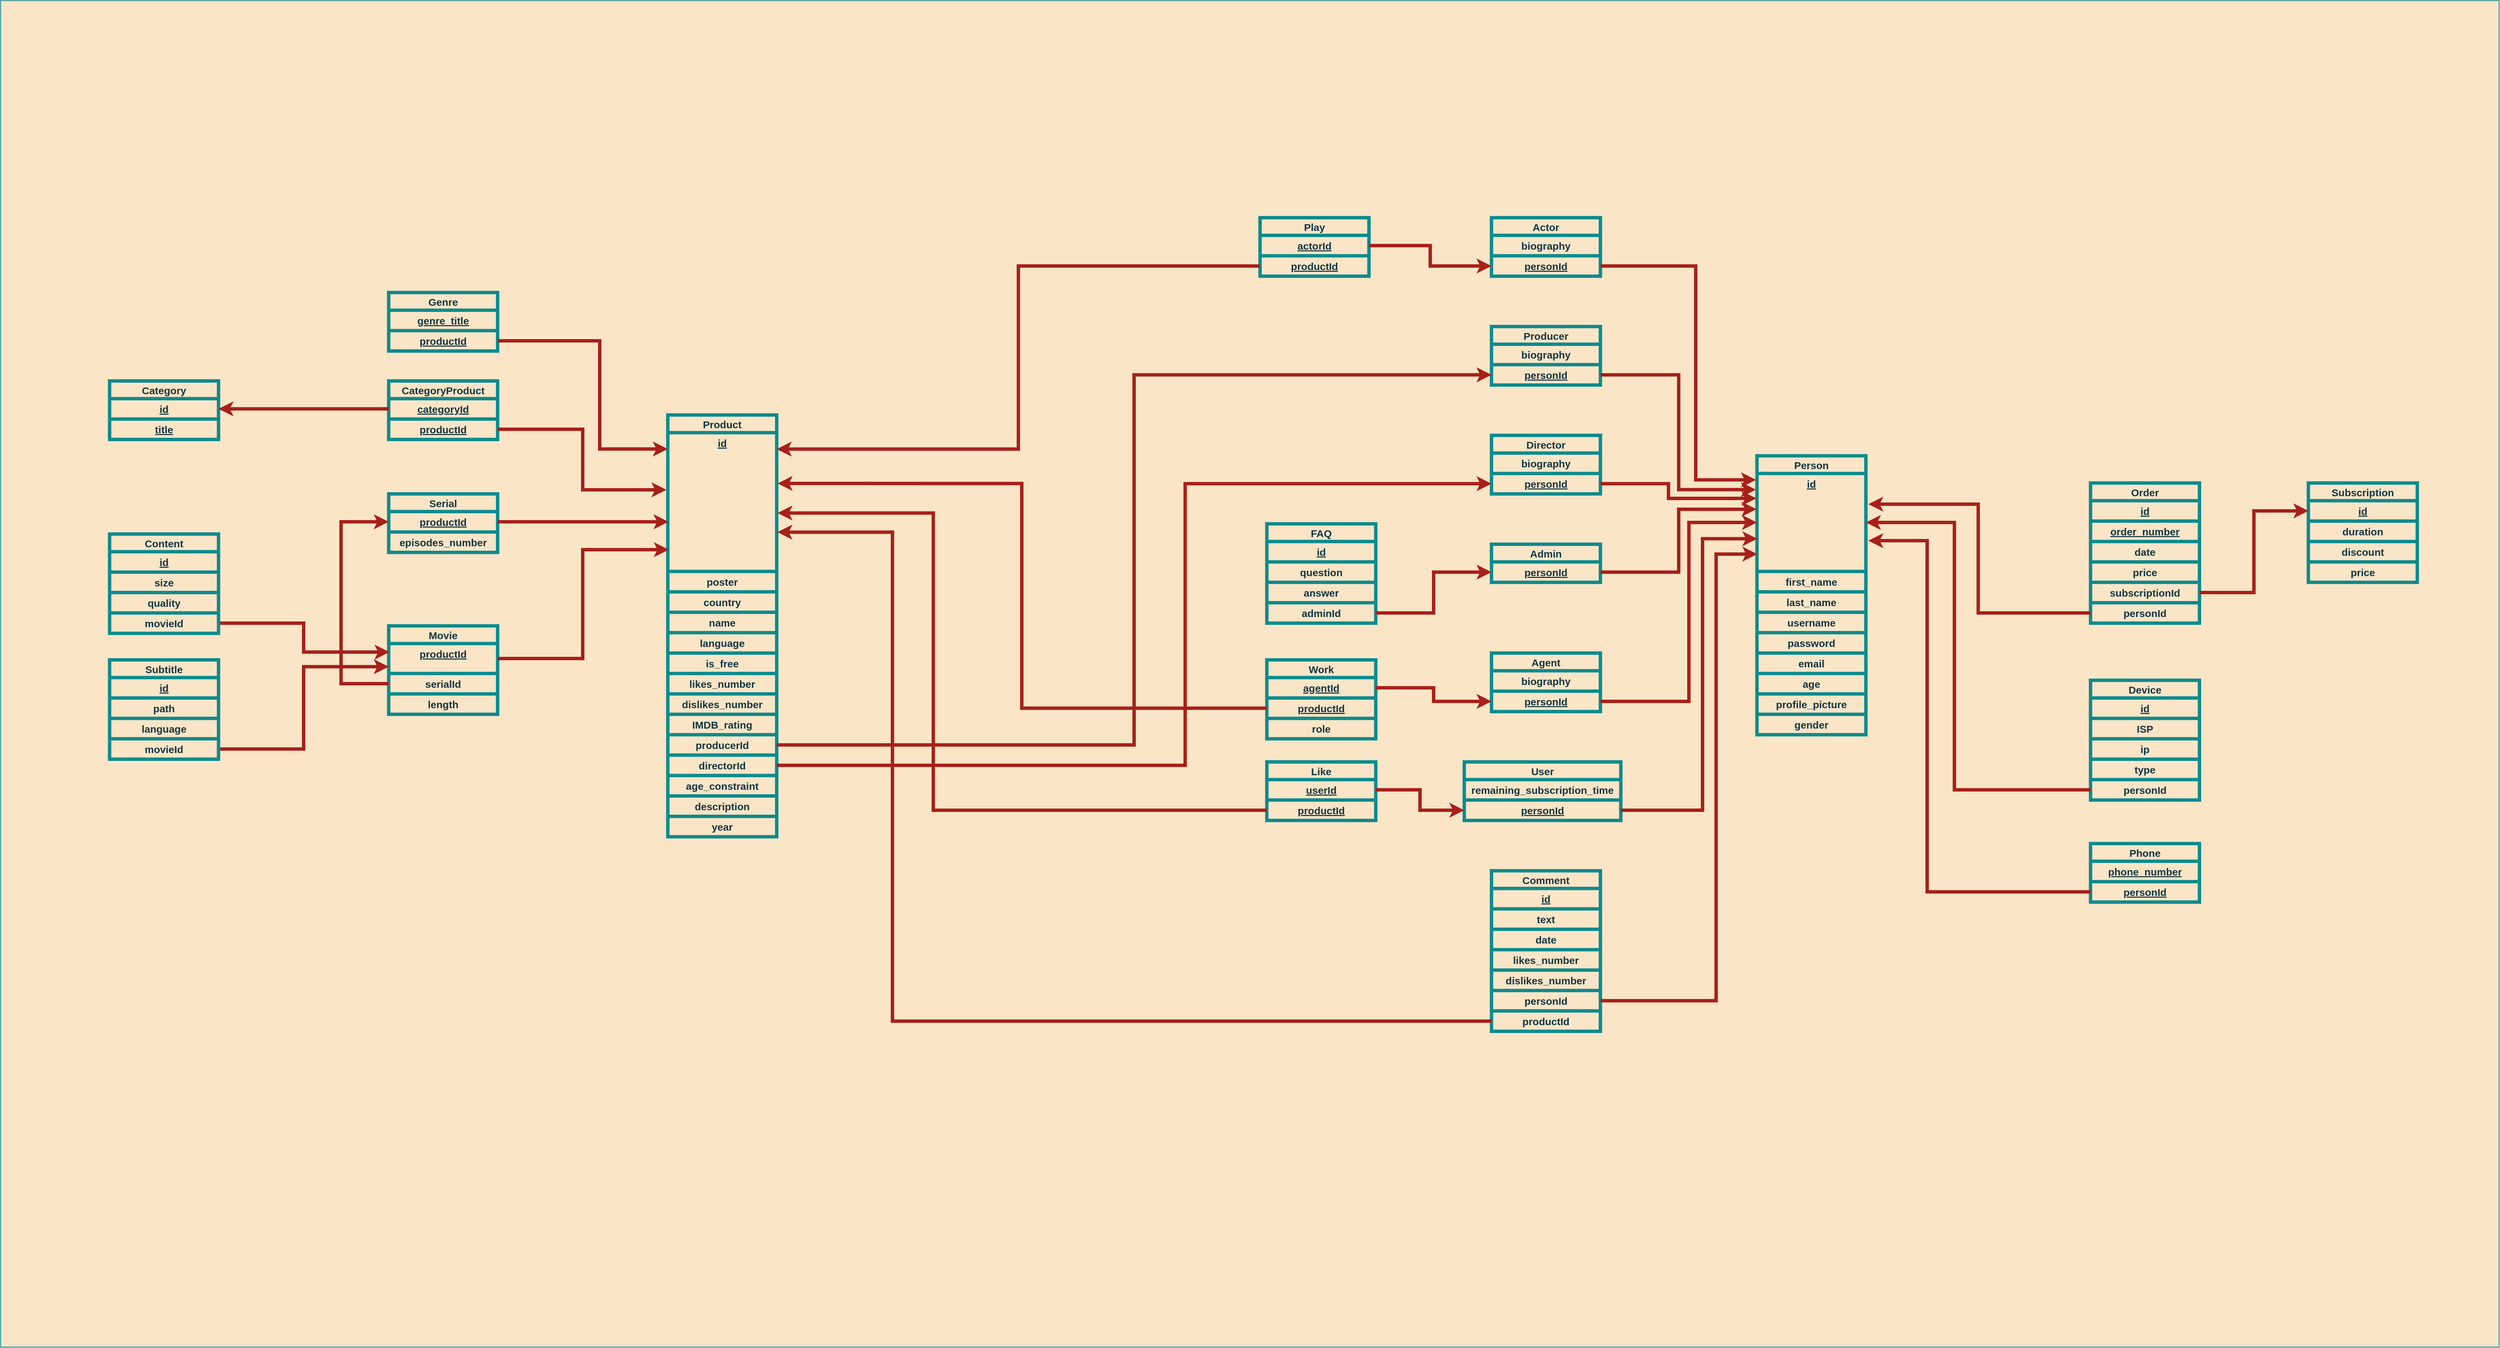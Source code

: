 <mxfile version="14.6.13" type="device"><diagram id="R2lEEEUBdFMjLlhIrx00" name="Page-1"><mxGraphModel dx="2966" dy="1657" grid="1" gridSize="10" guides="1" tooltips="1" connect="1" arrows="1" fold="1" page="1" pageScale="1" pageWidth="4000" pageHeight="3000" background="#DAD2D8" math="0" shadow="0" extFonts="Permanent Marker^https://fonts.googleapis.com/css?family=Permanent+Marker"><root><mxCell id="0"/><mxCell id="1" parent="0"/><mxCell id="6W-YRWHLamJoUwXMv3FJ-5" value="" style="rounded=0;whiteSpace=wrap;html=1;sketch=0;fontColor=#143642;strokeColor=#0F8B8D;fillColor=#FAE5C7;fontSize=15;fontStyle=1" vertex="1" parent="1"><mxGeometry x="160" y="481" width="3670" height="1979" as="geometry"/></mxCell><mxCell id="A3PgYANjpgsyiZTquTyG-31" value="Subscription" style="swimlane;fontStyle=1;childLayout=stackLayout;horizontal=1;startSize=26;horizontalStack=0;resizeParent=1;resizeParentMax=0;resizeLast=0;collapsible=1;marginBottom=0;align=center;fontSize=15;strokeWidth=5;fillColor=#FAE5C7;strokeColor=#0F8B8D;fontColor=#143642;" parent="1" vertex="1"><mxGeometry x="3550" y="1190" width="160" height="146" as="geometry"><mxRectangle x="350" y="440" width="50" height="26" as="alternateBounds"/></mxGeometry></mxCell><mxCell id="A3PgYANjpgsyiZTquTyG-32" value="id" style="text;fillColor=none;spacingLeft=4;spacingRight=4;overflow=hidden;rotatable=0;points=[[0,0.5],[1,0.5]];portConstraint=eastwest;fontSize=15;strokeColor=#0F8B8D;fontStyle=5;align=center;strokeWidth=5;fontColor=#143642;" parent="A3PgYANjpgsyiZTquTyG-31" vertex="1"><mxGeometry y="26" width="160" height="30" as="geometry"/></mxCell><mxCell id="A3PgYANjpgsyiZTquTyG-33" value="duration" style="text;fillColor=none;spacingLeft=4;spacingRight=4;overflow=hidden;rotatable=0;points=[[0,0.5],[1,0.5]];portConstraint=eastwest;fontSize=15;strokeColor=#0F8B8D;align=center;strokeWidth=5;fontColor=#143642;fontStyle=1" parent="A3PgYANjpgsyiZTquTyG-31" vertex="1"><mxGeometry y="56" width="160" height="30" as="geometry"/></mxCell><mxCell id="A3PgYANjpgsyiZTquTyG-34" value="discount" style="text;strokeColor=none;fillColor=none;spacingLeft=4;spacingRight=4;overflow=hidden;rotatable=0;points=[[0,0.5],[1,0.5]];portConstraint=eastwest;fontSize=15;align=center;strokeWidth=5;fontColor=#143642;fontStyle=1" parent="A3PgYANjpgsyiZTquTyG-31" vertex="1"><mxGeometry y="86" width="160" height="30" as="geometry"/></mxCell><mxCell id="A3PgYANjpgsyiZTquTyG-86" value="price" style="text;fillColor=none;spacingLeft=4;spacingRight=4;overflow=hidden;rotatable=0;points=[[0,0.5],[1,0.5]];portConstraint=eastwest;fontSize=15;align=center;strokeColor=#0F8B8D;strokeWidth=5;fontColor=#143642;fontStyle=1" parent="A3PgYANjpgsyiZTquTyG-31" vertex="1"><mxGeometry y="116" width="160" height="30" as="geometry"/></mxCell><mxCell id="A3PgYANjpgsyiZTquTyG-87" value="Order" style="swimlane;fontStyle=1;childLayout=stackLayout;horizontal=1;startSize=26;horizontalStack=0;resizeParent=1;resizeParentMax=0;resizeLast=0;collapsible=1;marginBottom=0;align=center;fontSize=15;strokeWidth=5;fillColor=#FAE5C7;strokeColor=#0F8B8D;fontColor=#143642;" parent="1" vertex="1"><mxGeometry x="3230" y="1190" width="160" height="206" as="geometry"><mxRectangle x="350" y="440" width="50" height="26" as="alternateBounds"/></mxGeometry></mxCell><mxCell id="A3PgYANjpgsyiZTquTyG-88" value="id" style="text;fillColor=none;spacingLeft=4;spacingRight=4;overflow=hidden;rotatable=0;points=[[0,0.5],[1,0.5]];portConstraint=eastwest;fontSize=15;strokeColor=#0F8B8D;fontStyle=5;align=center;strokeWidth=5;fontColor=#143642;" parent="A3PgYANjpgsyiZTquTyG-87" vertex="1"><mxGeometry y="26" width="160" height="30" as="geometry"/></mxCell><mxCell id="A3PgYANjpgsyiZTquTyG-89" value="order_number" style="text;fillColor=none;spacingLeft=4;spacingRight=4;overflow=hidden;rotatable=0;points=[[0,0.5],[1,0.5]];portConstraint=eastwest;fontSize=15;strokeColor=#0F8B8D;align=center;fontStyle=5;strokeWidth=5;fontColor=#143642;" parent="A3PgYANjpgsyiZTquTyG-87" vertex="1"><mxGeometry y="56" width="160" height="30" as="geometry"/></mxCell><mxCell id="A3PgYANjpgsyiZTquTyG-90" value="date" style="text;strokeColor=none;fillColor=none;spacingLeft=4;spacingRight=4;overflow=hidden;rotatable=0;points=[[0,0.5],[1,0.5]];portConstraint=eastwest;fontSize=15;align=center;strokeWidth=5;fontColor=#143642;fontStyle=1" parent="A3PgYANjpgsyiZTquTyG-87" vertex="1"><mxGeometry y="86" width="160" height="30" as="geometry"/></mxCell><mxCell id="A3PgYANjpgsyiZTquTyG-91" value="price" style="text;fillColor=none;spacingLeft=4;spacingRight=4;overflow=hidden;rotatable=0;points=[[0,0.5],[1,0.5]];portConstraint=eastwest;fontSize=15;align=center;strokeColor=#0F8B8D;strokeWidth=5;fontColor=#143642;fontStyle=1" parent="A3PgYANjpgsyiZTquTyG-87" vertex="1"><mxGeometry y="116" width="160" height="30" as="geometry"/></mxCell><mxCell id="A3PgYANjpgsyiZTquTyG-93" value="subscriptionId" style="text;strokeColor=none;fillColor=none;spacingLeft=4;spacingRight=4;overflow=hidden;rotatable=0;points=[[0,0.5],[1,0.5]];portConstraint=eastwest;fontSize=15;align=center;strokeWidth=5;fontColor=#143642;fontStyle=1" parent="A3PgYANjpgsyiZTquTyG-87" vertex="1"><mxGeometry y="146" width="160" height="30" as="geometry"/></mxCell><mxCell id="QiRxsGMGA1oqiP3bfTET-6" value="personId" style="text;fillColor=none;spacingLeft=4;spacingRight=4;overflow=hidden;rotatable=0;points=[[0,0.5],[1,0.5]];portConstraint=eastwest;fontSize=15;align=center;strokeColor=#0F8B8D;strokeWidth=5;fontColor=#143642;fontStyle=1" parent="A3PgYANjpgsyiZTquTyG-87" vertex="1"><mxGeometry y="176" width="160" height="30" as="geometry"/></mxCell><mxCell id="A3PgYANjpgsyiZTquTyG-95" value="Device" style="swimlane;fontStyle=1;childLayout=stackLayout;horizontal=1;startSize=26;horizontalStack=0;resizeParent=1;resizeParentMax=0;resizeLast=0;collapsible=1;marginBottom=0;align=center;fontSize=15;strokeWidth=5;fillColor=#FAE5C7;strokeColor=#0F8B8D;fontColor=#143642;" parent="1" vertex="1"><mxGeometry x="3230" y="1480" width="160" height="176" as="geometry"><mxRectangle x="350" y="440" width="50" height="26" as="alternateBounds"/></mxGeometry></mxCell><mxCell id="A3PgYANjpgsyiZTquTyG-96" value="id" style="text;fillColor=none;spacingLeft=4;spacingRight=4;overflow=hidden;rotatable=0;points=[[0,0.5],[1,0.5]];portConstraint=eastwest;fontSize=15;strokeColor=#0F8B8D;fontStyle=5;align=center;strokeWidth=5;fontColor=#143642;" parent="A3PgYANjpgsyiZTquTyG-95" vertex="1"><mxGeometry y="26" width="160" height="30" as="geometry"/></mxCell><mxCell id="A3PgYANjpgsyiZTquTyG-97" value="ISP" style="text;fillColor=none;spacingLeft=4;spacingRight=4;overflow=hidden;rotatable=0;points=[[0,0.5],[1,0.5]];portConstraint=eastwest;fontSize=15;strokeColor=#0F8B8D;align=center;strokeWidth=5;fontColor=#143642;fontStyle=1" parent="A3PgYANjpgsyiZTquTyG-95" vertex="1"><mxGeometry y="56" width="160" height="30" as="geometry"/></mxCell><mxCell id="A3PgYANjpgsyiZTquTyG-98" value="ip" style="text;strokeColor=none;fillColor=none;spacingLeft=4;spacingRight=4;overflow=hidden;rotatable=0;points=[[0,0.5],[1,0.5]];portConstraint=eastwest;fontSize=15;align=center;strokeWidth=5;fontColor=#143642;fontStyle=1" parent="A3PgYANjpgsyiZTquTyG-95" vertex="1"><mxGeometry y="86" width="160" height="30" as="geometry"/></mxCell><mxCell id="A3PgYANjpgsyiZTquTyG-99" value="type" style="text;fillColor=none;spacingLeft=4;spacingRight=4;overflow=hidden;rotatable=0;points=[[0,0.5],[1,0.5]];portConstraint=eastwest;fontSize=15;align=center;strokeColor=#0F8B8D;strokeWidth=5;fontColor=#143642;fontStyle=1" parent="A3PgYANjpgsyiZTquTyG-95" vertex="1"><mxGeometry y="116" width="160" height="30" as="geometry"/></mxCell><mxCell id="QiRxsGMGA1oqiP3bfTET-8" value="personId" style="text;fillColor=none;spacingLeft=4;spacingRight=4;overflow=hidden;rotatable=0;points=[[0,0.5],[1,0.5]];portConstraint=eastwest;fontSize=15;align=center;strokeColor=#0F8B8D;strokeWidth=5;fontColor=#143642;fontStyle=1" parent="A3PgYANjpgsyiZTquTyG-95" vertex="1"><mxGeometry y="146" width="160" height="30" as="geometry"/></mxCell><mxCell id="A3PgYANjpgsyiZTquTyG-100" value="FAQ" style="swimlane;fontStyle=1;childLayout=stackLayout;horizontal=1;startSize=26;horizontalStack=0;resizeParent=1;resizeParentMax=0;resizeLast=0;collapsible=1;marginBottom=0;align=center;fontSize=15;strokeWidth=5;fillColor=#FAE5C7;strokeColor=#0F8B8D;fontColor=#143642;" parent="1" vertex="1"><mxGeometry x="2020" y="1250" width="160" height="146" as="geometry"><mxRectangle x="350" y="440" width="50" height="26" as="alternateBounds"/></mxGeometry></mxCell><mxCell id="A3PgYANjpgsyiZTquTyG-101" value="id" style="text;fillColor=none;spacingLeft=4;spacingRight=4;overflow=hidden;rotatable=0;points=[[0,0.5],[1,0.5]];portConstraint=eastwest;fontSize=15;strokeColor=#0F8B8D;fontStyle=5;align=center;strokeWidth=5;fontColor=#143642;" parent="A3PgYANjpgsyiZTquTyG-100" vertex="1"><mxGeometry y="26" width="160" height="30" as="geometry"/></mxCell><mxCell id="A3PgYANjpgsyiZTquTyG-102" value="question" style="text;fillColor=none;spacingLeft=4;spacingRight=4;overflow=hidden;rotatable=0;points=[[0,0.5],[1,0.5]];portConstraint=eastwest;fontSize=15;strokeColor=#0F8B8D;align=center;strokeWidth=5;fontColor=#143642;fontStyle=1" parent="A3PgYANjpgsyiZTquTyG-100" vertex="1"><mxGeometry y="56" width="160" height="30" as="geometry"/></mxCell><mxCell id="A3PgYANjpgsyiZTquTyG-103" value="answer" style="text;strokeColor=none;fillColor=none;spacingLeft=4;spacingRight=4;overflow=hidden;rotatable=0;points=[[0,0.5],[1,0.5]];portConstraint=eastwest;fontSize=15;align=center;strokeWidth=5;fontColor=#143642;fontStyle=1" parent="A3PgYANjpgsyiZTquTyG-100" vertex="1"><mxGeometry y="86" width="160" height="30" as="geometry"/></mxCell><mxCell id="QiRxsGMGA1oqiP3bfTET-38" value="adminId" style="text;fillColor=none;spacingLeft=4;spacingRight=4;overflow=hidden;rotatable=0;points=[[0,0.5],[1,0.5]];portConstraint=eastwest;fontSize=15;align=center;strokeColor=#0F8B8D;strokeWidth=5;fontColor=#143642;fontStyle=1" parent="A3PgYANjpgsyiZTquTyG-100" vertex="1"><mxGeometry y="116" width="160" height="30" as="geometry"/></mxCell><mxCell id="A3PgYANjpgsyiZTquTyG-105" value="Person" style="swimlane;fontStyle=1;childLayout=stackLayout;horizontal=1;startSize=26;horizontalStack=0;resizeParent=1;resizeParentMax=0;resizeLast=0;collapsible=1;marginBottom=0;align=center;fontSize=15;strokeWidth=5;fillColor=#FAE5C7;strokeColor=#0F8B8D;fontColor=#143642;" parent="1" vertex="1"><mxGeometry x="2740" y="1150" width="160" height="410" as="geometry"><mxRectangle x="350" y="440" width="50" height="26" as="alternateBounds"/></mxGeometry></mxCell><mxCell id="A3PgYANjpgsyiZTquTyG-106" value="id" style="text;fillColor=none;spacingLeft=4;spacingRight=4;overflow=hidden;rotatable=0;points=[[0,0.5],[1,0.5]];portConstraint=eastwest;fontSize=15;strokeColor=#0F8B8D;fontStyle=5;align=center;strokeWidth=5;fontColor=#143642;" parent="A3PgYANjpgsyiZTquTyG-105" vertex="1"><mxGeometry y="26" width="160" height="144" as="geometry"/></mxCell><mxCell id="A3PgYANjpgsyiZTquTyG-107" value="first_name" style="text;fillColor=none;spacingLeft=4;spacingRight=4;overflow=hidden;rotatable=0;points=[[0,0.5],[1,0.5]];portConstraint=eastwest;fontSize=15;strokeColor=#0F8B8D;align=center;fontStyle=1;strokeWidth=5;fontColor=#143642;" parent="A3PgYANjpgsyiZTquTyG-105" vertex="1"><mxGeometry y="170" width="160" height="30" as="geometry"/></mxCell><mxCell id="A3PgYANjpgsyiZTquTyG-108" value="last_name" style="text;strokeColor=none;fillColor=none;spacingLeft=4;spacingRight=4;overflow=hidden;rotatable=0;points=[[0,0.5],[1,0.5]];portConstraint=eastwest;fontSize=15;align=center;strokeWidth=5;fontColor=#143642;fontStyle=1" parent="A3PgYANjpgsyiZTquTyG-105" vertex="1"><mxGeometry y="200" width="160" height="30" as="geometry"/></mxCell><mxCell id="A3PgYANjpgsyiZTquTyG-109" value="username" style="text;fillColor=none;spacingLeft=4;spacingRight=4;overflow=hidden;rotatable=0;points=[[0,0.5],[1,0.5]];portConstraint=eastwest;fontSize=15;align=center;strokeColor=#0F8B8D;strokeWidth=5;fontColor=#143642;fontStyle=1" parent="A3PgYANjpgsyiZTquTyG-105" vertex="1"><mxGeometry y="230" width="160" height="30" as="geometry"/></mxCell><mxCell id="A3PgYANjpgsyiZTquTyG-110" value="password" style="text;strokeColor=none;fillColor=none;spacingLeft=4;spacingRight=4;overflow=hidden;rotatable=0;points=[[0,0.5],[1,0.5]];portConstraint=eastwest;fontSize=15;align=center;strokeWidth=5;fontColor=#143642;fontStyle=1" parent="A3PgYANjpgsyiZTquTyG-105" vertex="1"><mxGeometry y="260" width="160" height="30" as="geometry"/></mxCell><mxCell id="A3PgYANjpgsyiZTquTyG-114" value="email" style="text;fillColor=none;spacingLeft=4;spacingRight=4;overflow=hidden;rotatable=0;points=[[0,0.5],[1,0.5]];portConstraint=eastwest;fontSize=15;align=center;strokeColor=#0F8B8D;strokeWidth=5;fontColor=#143642;fontStyle=1" parent="A3PgYANjpgsyiZTquTyG-105" vertex="1"><mxGeometry y="290" width="160" height="30" as="geometry"/></mxCell><mxCell id="A3PgYANjpgsyiZTquTyG-113" value="age" style="text;fillColor=none;spacingLeft=4;spacingRight=4;overflow=hidden;rotatable=0;points=[[0,0.5],[1,0.5]];portConstraint=eastwest;fontSize=15;align=center;strokeColor=#0F8B8D;strokeWidth=5;fontColor=#143642;fontStyle=1" parent="A3PgYANjpgsyiZTquTyG-105" vertex="1"><mxGeometry y="320" width="160" height="30" as="geometry"/></mxCell><mxCell id="A3PgYANjpgsyiZTquTyG-112" value="profile_picture" style="text;fillColor=none;spacingLeft=4;spacingRight=4;overflow=hidden;rotatable=0;points=[[0,0.5],[1,0.5]];portConstraint=eastwest;fontSize=15;align=center;strokeColor=#0F8B8D;strokeWidth=5;fontColor=#143642;fontStyle=1" parent="A3PgYANjpgsyiZTquTyG-105" vertex="1"><mxGeometry y="350" width="160" height="30" as="geometry"/></mxCell><mxCell id="A3PgYANjpgsyiZTquTyG-111" value="gender" style="text;fillColor=none;spacingLeft=4;spacingRight=4;overflow=hidden;rotatable=0;points=[[0,0.5],[1,0.5]];portConstraint=eastwest;fontSize=15;align=center;fontStyle=1;strokeColor=#0F8B8D;strokeWidth=5;fontColor=#143642;" parent="A3PgYANjpgsyiZTquTyG-105" vertex="1"><mxGeometry y="380" width="160" height="30" as="geometry"/></mxCell><mxCell id="A3PgYANjpgsyiZTquTyG-115" value="Actor" style="swimlane;fontStyle=1;childLayout=stackLayout;horizontal=1;startSize=26;horizontalStack=0;resizeParent=1;resizeParentMax=0;resizeLast=0;collapsible=1;marginBottom=0;align=center;fontSize=15;strokeWidth=5;fillColor=#FAE5C7;strokeColor=#0F8B8D;fontColor=#143642;" parent="1" vertex="1"><mxGeometry x="2350" y="800" width="160" height="86" as="geometry"><mxRectangle x="350" y="440" width="50" height="26" as="alternateBounds"/></mxGeometry></mxCell><mxCell id="A3PgYANjpgsyiZTquTyG-117" value="biography" style="text;fillColor=none;spacingLeft=4;spacingRight=4;overflow=hidden;rotatable=0;points=[[0,0.5],[1,0.5]];portConstraint=eastwest;fontSize=15;strokeColor=#0F8B8D;align=center;strokeWidth=5;fontColor=#143642;fontStyle=1" parent="A3PgYANjpgsyiZTquTyG-115" vertex="1"><mxGeometry y="26" width="160" height="30" as="geometry"/></mxCell><mxCell id="QiRxsGMGA1oqiP3bfTET-10" value="personId" style="text;fillColor=none;spacingLeft=4;spacingRight=4;overflow=hidden;rotatable=0;points=[[0,0.5],[1,0.5]];portConstraint=eastwest;fontSize=15;strokeColor=#0F8B8D;align=center;fontStyle=5;strokeWidth=5;fontColor=#143642;" parent="A3PgYANjpgsyiZTquTyG-115" vertex="1"><mxGeometry y="56" width="160" height="30" as="geometry"/></mxCell><mxCell id="A3PgYANjpgsyiZTquTyG-119" value="Producer" style="swimlane;fontStyle=1;childLayout=stackLayout;horizontal=1;startSize=26;horizontalStack=0;resizeParent=1;resizeParentMax=0;resizeLast=0;collapsible=1;marginBottom=0;align=center;fontSize=15;strokeWidth=5;fillColor=#FAE5C7;strokeColor=#0F8B8D;fontColor=#143642;" parent="1" vertex="1"><mxGeometry x="2350" y="960" width="160" height="86" as="geometry"><mxRectangle x="350" y="440" width="50" height="26" as="alternateBounds"/></mxGeometry></mxCell><mxCell id="A3PgYANjpgsyiZTquTyG-120" value="biography" style="text;fillColor=none;spacingLeft=4;spacingRight=4;overflow=hidden;rotatable=0;points=[[0,0.5],[1,0.5]];portConstraint=eastwest;fontSize=15;strokeColor=#0F8B8D;align=center;strokeWidth=5;fontColor=#143642;fontStyle=1" parent="A3PgYANjpgsyiZTquTyG-119" vertex="1"><mxGeometry y="26" width="160" height="30" as="geometry"/></mxCell><mxCell id="QiRxsGMGA1oqiP3bfTET-11" value="personId" style="text;fillColor=none;spacingLeft=4;spacingRight=4;overflow=hidden;rotatable=0;points=[[0,0.5],[1,0.5]];portConstraint=eastwest;fontSize=15;strokeColor=#0F8B8D;align=center;fontStyle=5;strokeWidth=5;fontColor=#143642;" parent="A3PgYANjpgsyiZTquTyG-119" vertex="1"><mxGeometry y="56" width="160" height="30" as="geometry"/></mxCell><mxCell id="A3PgYANjpgsyiZTquTyG-121" value="Director" style="swimlane;fontStyle=1;childLayout=stackLayout;horizontal=1;startSize=26;horizontalStack=0;resizeParent=1;resizeParentMax=0;resizeLast=0;collapsible=1;marginBottom=0;align=center;fontSize=15;strokeWidth=5;fillColor=#FAE5C7;strokeColor=#0F8B8D;fontColor=#143642;" parent="1" vertex="1"><mxGeometry x="2350" y="1120" width="160" height="86" as="geometry"><mxRectangle x="350" y="440" width="50" height="26" as="alternateBounds"/></mxGeometry></mxCell><mxCell id="A3PgYANjpgsyiZTquTyG-122" value="biography" style="text;fillColor=none;spacingLeft=4;spacingRight=4;overflow=hidden;rotatable=0;points=[[0,0.5],[1,0.5]];portConstraint=eastwest;fontSize=15;strokeColor=#0F8B8D;align=center;strokeWidth=5;fontColor=#143642;fontStyle=1" parent="A3PgYANjpgsyiZTquTyG-121" vertex="1"><mxGeometry y="26" width="160" height="30" as="geometry"/></mxCell><mxCell id="QiRxsGMGA1oqiP3bfTET-12" value="personId" style="text;fillColor=none;spacingLeft=4;spacingRight=4;overflow=hidden;rotatable=0;points=[[0,0.5],[1,0.5]];portConstraint=eastwest;fontSize=15;strokeColor=#0F8B8D;align=center;fontStyle=5;strokeWidth=5;fontColor=#143642;" parent="A3PgYANjpgsyiZTquTyG-121" vertex="1"><mxGeometry y="56" width="160" height="30" as="geometry"/></mxCell><mxCell id="A3PgYANjpgsyiZTquTyG-123" value="Admin" style="swimlane;fontStyle=1;childLayout=stackLayout;horizontal=1;startSize=26;horizontalStack=0;resizeParent=1;resizeParentMax=0;resizeLast=0;collapsible=1;marginBottom=0;align=center;fontSize=15;strokeWidth=5;fillColor=#FAE5C7;strokeColor=#0F8B8D;fontColor=#143642;" parent="1" vertex="1"><mxGeometry x="2350" y="1280" width="160" height="56" as="geometry"><mxRectangle x="350" y="440" width="50" height="26" as="alternateBounds"/></mxGeometry></mxCell><mxCell id="QiRxsGMGA1oqiP3bfTET-13" value="personId" style="text;fillColor=none;spacingLeft=4;spacingRight=4;overflow=hidden;rotatable=0;points=[[0,0.5],[1,0.5]];portConstraint=eastwest;fontSize=15;strokeColor=#0F8B8D;align=center;fontStyle=5;strokeWidth=5;fontColor=#143642;" parent="A3PgYANjpgsyiZTquTyG-123" vertex="1"><mxGeometry y="26" width="160" height="30" as="geometry"/></mxCell><mxCell id="A3PgYANjpgsyiZTquTyG-126" value="Agent" style="swimlane;fontStyle=1;childLayout=stackLayout;horizontal=1;startSize=26;horizontalStack=0;resizeParent=1;resizeParentMax=0;resizeLast=0;collapsible=1;marginBottom=0;align=center;fontSize=15;strokeWidth=5;fillColor=#FAE5C7;strokeColor=#0F8B8D;fontColor=#143642;" parent="1" vertex="1"><mxGeometry x="2350" y="1440" width="160" height="86" as="geometry"><mxRectangle x="350" y="440" width="50" height="26" as="alternateBounds"/></mxGeometry></mxCell><mxCell id="A3PgYANjpgsyiZTquTyG-127" value="biography" style="text;fillColor=none;spacingLeft=4;spacingRight=4;overflow=hidden;rotatable=0;points=[[0,0.5],[1,0.5]];portConstraint=eastwest;fontSize=15;strokeColor=#0F8B8D;align=center;strokeWidth=5;fontColor=#143642;fontStyle=1" parent="A3PgYANjpgsyiZTquTyG-126" vertex="1"><mxGeometry y="26" width="160" height="30" as="geometry"/></mxCell><mxCell id="QiRxsGMGA1oqiP3bfTET-14" value="personId" style="text;fillColor=none;spacingLeft=4;spacingRight=4;overflow=hidden;rotatable=0;points=[[0,0.5],[1,0.5]];portConstraint=eastwest;fontSize=15;strokeColor=#0F8B8D;align=center;fontStyle=5;strokeWidth=5;fontColor=#143642;" parent="A3PgYANjpgsyiZTquTyG-126" vertex="1"><mxGeometry y="56" width="160" height="30" as="geometry"/></mxCell><mxCell id="A3PgYANjpgsyiZTquTyG-128" value="User" style="swimlane;fontStyle=1;childLayout=stackLayout;horizontal=1;startSize=26;horizontalStack=0;resizeParent=1;resizeParentMax=0;resizeLast=0;collapsible=1;marginBottom=0;align=center;fontSize=15;strokeWidth=5;fillColor=#FAE5C7;strokeColor=#0F8B8D;fontColor=#143642;" parent="1" vertex="1"><mxGeometry x="2310" y="1600" width="230" height="86" as="geometry"><mxRectangle x="350" y="440" width="50" height="26" as="alternateBounds"/></mxGeometry></mxCell><mxCell id="A3PgYANjpgsyiZTquTyG-129" value="remaining_subscription_time" style="text;fillColor=none;spacingLeft=4;spacingRight=4;overflow=hidden;rotatable=0;points=[[0,0.5],[1,0.5]];portConstraint=eastwest;fontSize=15;strokeColor=#0F8B8D;align=center;strokeWidth=5;fontColor=#143642;fontStyle=1" parent="A3PgYANjpgsyiZTquTyG-128" vertex="1"><mxGeometry y="26" width="230" height="30" as="geometry"/></mxCell><mxCell id="QiRxsGMGA1oqiP3bfTET-15" value="personId" style="text;fillColor=none;spacingLeft=4;spacingRight=4;overflow=hidden;rotatable=0;points=[[0,0.5],[1,0.5]];portConstraint=eastwest;fontSize=15;strokeColor=#0F8B8D;align=center;fontStyle=5;strokeWidth=5;fontColor=#143642;" parent="A3PgYANjpgsyiZTquTyG-128" vertex="1"><mxGeometry y="56" width="230" height="30" as="geometry"/></mxCell><mxCell id="A3PgYANjpgsyiZTquTyG-130" value="Comment" style="swimlane;fontStyle=1;childLayout=stackLayout;horizontal=1;startSize=26;horizontalStack=0;resizeParent=1;resizeParentMax=0;resizeLast=0;collapsible=1;marginBottom=0;align=center;fontSize=15;strokeWidth=5;fillColor=#FAE5C7;strokeColor=#0F8B8D;fontColor=#143642;" parent="1" vertex="1"><mxGeometry x="2350" y="1760" width="160" height="236" as="geometry"><mxRectangle x="350" y="440" width="50" height="26" as="alternateBounds"/></mxGeometry></mxCell><mxCell id="A3PgYANjpgsyiZTquTyG-131" value="id" style="text;fillColor=none;spacingLeft=4;spacingRight=4;overflow=hidden;rotatable=0;points=[[0,0.5],[1,0.5]];portConstraint=eastwest;fontSize=15;strokeColor=#0F8B8D;fontStyle=5;align=center;strokeWidth=5;fontColor=#143642;" parent="A3PgYANjpgsyiZTquTyG-130" vertex="1"><mxGeometry y="26" width="160" height="30" as="geometry"/></mxCell><mxCell id="A3PgYANjpgsyiZTquTyG-132" value="text" style="text;fillColor=none;spacingLeft=4;spacingRight=4;overflow=hidden;rotatable=0;points=[[0,0.5],[1,0.5]];portConstraint=eastwest;fontSize=15;strokeColor=#0F8B8D;align=center;fontStyle=1;strokeWidth=5;fontColor=#143642;" parent="A3PgYANjpgsyiZTquTyG-130" vertex="1"><mxGeometry y="56" width="160" height="30" as="geometry"/></mxCell><mxCell id="A3PgYANjpgsyiZTquTyG-133" value="date" style="text;strokeColor=none;fillColor=none;spacingLeft=4;spacingRight=4;overflow=hidden;rotatable=0;points=[[0,0.5],[1,0.5]];portConstraint=eastwest;fontSize=15;align=center;strokeWidth=5;fontColor=#143642;fontStyle=1" parent="A3PgYANjpgsyiZTquTyG-130" vertex="1"><mxGeometry y="86" width="160" height="30" as="geometry"/></mxCell><mxCell id="A3PgYANjpgsyiZTquTyG-134" value="likes_number" style="text;fillColor=none;spacingLeft=4;spacingRight=4;overflow=hidden;rotatable=0;points=[[0,0.5],[1,0.5]];portConstraint=eastwest;fontSize=15;align=center;strokeColor=#0F8B8D;strokeWidth=5;fontColor=#143642;fontStyle=1" parent="A3PgYANjpgsyiZTquTyG-130" vertex="1"><mxGeometry y="116" width="160" height="30" as="geometry"/></mxCell><mxCell id="A3PgYANjpgsyiZTquTyG-135" value="dislikes_number" style="text;strokeColor=none;fillColor=none;spacingLeft=4;spacingRight=4;overflow=hidden;rotatable=0;points=[[0,0.5],[1,0.5]];portConstraint=eastwest;fontSize=15;align=center;strokeWidth=5;fontColor=#143642;fontStyle=1" parent="A3PgYANjpgsyiZTquTyG-130" vertex="1"><mxGeometry y="146" width="160" height="30" as="geometry"/></mxCell><mxCell id="QiRxsGMGA1oqiP3bfTET-40" value="personId" style="text;fillColor=none;spacingLeft=4;spacingRight=4;overflow=hidden;rotatable=0;points=[[0,0.5],[1,0.5]];portConstraint=eastwest;fontSize=15;strokeColor=#0F8B8D;align=center;fontStyle=1;strokeWidth=5;fontColor=#143642;" parent="A3PgYANjpgsyiZTquTyG-130" vertex="1"><mxGeometry y="176" width="160" height="30" as="geometry"/></mxCell><mxCell id="QiRxsGMGA1oqiP3bfTET-65" value="productId" style="text;fillColor=none;spacingLeft=4;spacingRight=4;overflow=hidden;rotatable=0;points=[[0,0.5],[1,0.5]];portConstraint=eastwest;fontSize=15;strokeColor=#0F8B8D;align=center;fontStyle=1;strokeWidth=5;fontColor=#143642;" parent="A3PgYANjpgsyiZTquTyG-130" vertex="1"><mxGeometry y="206" width="160" height="30" as="geometry"/></mxCell><mxCell id="A3PgYANjpgsyiZTquTyG-136" value="Product" style="swimlane;fontStyle=1;childLayout=stackLayout;horizontal=1;startSize=26;horizontalStack=0;resizeParent=1;resizeParentMax=0;resizeLast=0;collapsible=1;marginBottom=0;align=center;fontSize=15;strokeWidth=5;fillColor=#FAE5C7;strokeColor=#0F8B8D;fontColor=#143642;" parent="1" vertex="1"><mxGeometry x="1140" y="1090" width="160" height="620" as="geometry"><mxRectangle x="350" y="440" width="50" height="26" as="alternateBounds"/></mxGeometry></mxCell><mxCell id="A3PgYANjpgsyiZTquTyG-137" value="id" style="text;fillColor=none;spacingLeft=4;spacingRight=4;overflow=hidden;rotatable=0;points=[[0,0.5],[1,0.5]];portConstraint=eastwest;fontSize=15;strokeColor=#0F8B8D;fontStyle=5;align=center;strokeWidth=5;fontColor=#143642;" parent="A3PgYANjpgsyiZTquTyG-136" vertex="1"><mxGeometry y="26" width="160" height="204" as="geometry"/></mxCell><mxCell id="A3PgYANjpgsyiZTquTyG-138" value="poster" style="text;fillColor=none;spacingLeft=4;spacingRight=4;overflow=hidden;rotatable=0;points=[[0,0.5],[1,0.5]];portConstraint=eastwest;fontSize=15;strokeColor=#0F8B8D;align=center;fontStyle=1;strokeWidth=5;fontColor=#143642;" parent="A3PgYANjpgsyiZTquTyG-136" vertex="1"><mxGeometry y="230" width="160" height="30" as="geometry"/></mxCell><mxCell id="A3PgYANjpgsyiZTquTyG-139" value="country" style="text;strokeColor=none;fillColor=none;spacingLeft=4;spacingRight=4;overflow=hidden;rotatable=0;points=[[0,0.5],[1,0.5]];portConstraint=eastwest;fontSize=15;align=center;strokeWidth=5;fontColor=#143642;fontStyle=1" parent="A3PgYANjpgsyiZTquTyG-136" vertex="1"><mxGeometry y="260" width="160" height="30" as="geometry"/></mxCell><mxCell id="A3PgYANjpgsyiZTquTyG-140" value="name" style="text;fillColor=none;spacingLeft=4;spacingRight=4;overflow=hidden;rotatable=0;points=[[0,0.5],[1,0.5]];portConstraint=eastwest;fontSize=15;align=center;strokeColor=#0F8B8D;strokeWidth=5;fontColor=#143642;fontStyle=1" parent="A3PgYANjpgsyiZTquTyG-136" vertex="1"><mxGeometry y="290" width="160" height="30" as="geometry"/></mxCell><mxCell id="A3PgYANjpgsyiZTquTyG-141" value="language" style="text;strokeColor=none;fillColor=none;spacingLeft=4;spacingRight=4;overflow=hidden;rotatable=0;points=[[0,0.5],[1,0.5]];portConstraint=eastwest;fontSize=15;align=center;strokeWidth=5;fontColor=#143642;fontStyle=1" parent="A3PgYANjpgsyiZTquTyG-136" vertex="1"><mxGeometry y="320" width="160" height="30" as="geometry"/></mxCell><mxCell id="A3PgYANjpgsyiZTquTyG-142" value="is_free" style="text;fillColor=none;spacingLeft=4;spacingRight=4;overflow=hidden;rotatable=0;points=[[0,0.5],[1,0.5]];portConstraint=eastwest;fontSize=15;align=center;strokeColor=#0F8B8D;strokeWidth=5;fontColor=#143642;fontStyle=1" parent="A3PgYANjpgsyiZTquTyG-136" vertex="1"><mxGeometry y="350" width="160" height="30" as="geometry"/></mxCell><mxCell id="A3PgYANjpgsyiZTquTyG-144" value="likes_number" style="text;fillColor=none;spacingLeft=4;spacingRight=4;overflow=hidden;rotatable=0;points=[[0,0.5],[1,0.5]];portConstraint=eastwest;fontSize=15;align=center;strokeColor=#0F8B8D;strokeWidth=5;fontColor=#143642;fontStyle=1" parent="A3PgYANjpgsyiZTquTyG-136" vertex="1"><mxGeometry y="380" width="160" height="30" as="geometry"/></mxCell><mxCell id="A3PgYANjpgsyiZTquTyG-145" value="dislikes_number" style="text;fillColor=none;spacingLeft=4;spacingRight=4;overflow=hidden;rotatable=0;points=[[0,0.5],[1,0.5]];portConstraint=eastwest;fontSize=15;align=center;fontStyle=1;strokeColor=#0F8B8D;strokeWidth=5;fontColor=#143642;" parent="A3PgYANjpgsyiZTquTyG-136" vertex="1"><mxGeometry y="410" width="160" height="30" as="geometry"/></mxCell><mxCell id="A3PgYANjpgsyiZTquTyG-149" value="IMDB_rating" style="text;strokeColor=none;fillColor=none;spacingLeft=4;spacingRight=4;overflow=hidden;rotatable=0;points=[[0,0.5],[1,0.5]];portConstraint=eastwest;fontSize=15;align=center;strokeWidth=5;fontColor=#143642;fontStyle=1" parent="A3PgYANjpgsyiZTquTyG-136" vertex="1"><mxGeometry y="440" width="160" height="30" as="geometry"/></mxCell><mxCell id="QiRxsGMGA1oqiP3bfTET-46" value="producerId" style="text;fillColor=none;spacingLeft=4;spacingRight=4;overflow=hidden;rotatable=0;points=[[0,0.5],[1,0.5]];portConstraint=eastwest;fontSize=15;strokeColor=#0F8B8D;align=center;fontStyle=1;strokeWidth=5;fontColor=#143642;" parent="A3PgYANjpgsyiZTquTyG-136" vertex="1"><mxGeometry y="470" width="160" height="30" as="geometry"/></mxCell><mxCell id="QiRxsGMGA1oqiP3bfTET-47" value="directorId" style="text;fillColor=none;spacingLeft=4;spacingRight=4;overflow=hidden;rotatable=0;points=[[0,0.5],[1,0.5]];portConstraint=eastwest;fontSize=15;strokeColor=#0F8B8D;align=center;fontStyle=1;strokeWidth=5;fontColor=#143642;" parent="A3PgYANjpgsyiZTquTyG-136" vertex="1"><mxGeometry y="500" width="160" height="30" as="geometry"/></mxCell><mxCell id="A3PgYANjpgsyiZTquTyG-148" value="age_constraint" style="text;fillColor=none;spacingLeft=4;spacingRight=4;overflow=hidden;rotatable=0;points=[[0,0.5],[1,0.5]];portConstraint=eastwest;fontSize=15;align=center;strokeColor=#0F8B8D;strokeWidth=5;fontColor=#143642;fontStyle=1" parent="A3PgYANjpgsyiZTquTyG-136" vertex="1"><mxGeometry y="530" width="160" height="30" as="geometry"/></mxCell><mxCell id="A3PgYANjpgsyiZTquTyG-147" value="description" style="text;strokeColor=none;fillColor=none;spacingLeft=4;spacingRight=4;overflow=hidden;rotatable=0;points=[[0,0.5],[1,0.5]];portConstraint=eastwest;fontSize=15;align=center;strokeWidth=5;fontColor=#143642;fontStyle=1" parent="A3PgYANjpgsyiZTquTyG-136" vertex="1"><mxGeometry y="560" width="160" height="30" as="geometry"/></mxCell><mxCell id="A3PgYANjpgsyiZTquTyG-146" value="year" style="text;fillColor=none;spacingLeft=4;spacingRight=4;overflow=hidden;rotatable=0;points=[[0,0.5],[1,0.5]];portConstraint=eastwest;fontSize=15;strokeColor=#0F8B8D;align=center;fontStyle=1;strokeWidth=5;fontColor=#143642;" parent="A3PgYANjpgsyiZTquTyG-136" vertex="1"><mxGeometry y="590" width="160" height="30" as="geometry"/></mxCell><mxCell id="A3PgYANjpgsyiZTquTyG-150" value="Movie" style="swimlane;fontStyle=1;childLayout=stackLayout;horizontal=1;startSize=26;horizontalStack=0;resizeParent=1;resizeParentMax=0;resizeLast=0;collapsible=1;marginBottom=0;align=center;fontSize=15;strokeWidth=5;fillColor=#FAE5C7;strokeColor=#0F8B8D;fontColor=#143642;" parent="1" vertex="1"><mxGeometry x="730" y="1400" width="160" height="100" as="geometry"><mxRectangle x="350" y="440" width="50" height="26" as="alternateBounds"/></mxGeometry></mxCell><mxCell id="QiRxsGMGA1oqiP3bfTET-71" value="productId" style="text;fillColor=none;spacingLeft=4;spacingRight=4;overflow=hidden;rotatable=0;points=[[0,0.5],[1,0.5]];portConstraint=eastwest;fontSize=15;strokeColor=#0F8B8D;align=center;strokeWidth=5;fontColor=#143642;fontStyle=5" parent="A3PgYANjpgsyiZTquTyG-150" vertex="1"><mxGeometry y="26" width="160" height="44" as="geometry"/></mxCell><mxCell id="QiRxsGMGA1oqiP3bfTET-70" value="serialId" style="text;fillColor=none;spacingLeft=4;spacingRight=4;overflow=hidden;rotatable=0;points=[[0,0.5],[1,0.5]];portConstraint=eastwest;fontSize=15;strokeColor=#0F8B8D;align=center;strokeWidth=5;fontColor=#143642;fontStyle=1" parent="A3PgYANjpgsyiZTquTyG-150" vertex="1"><mxGeometry y="70" width="160" height="30" as="geometry"/></mxCell><mxCell id="A3PgYANjpgsyiZTquTyG-152" value="Serial" style="swimlane;fontStyle=1;childLayout=stackLayout;horizontal=1;startSize=26;horizontalStack=0;resizeParent=1;resizeParentMax=0;resizeLast=0;collapsible=1;marginBottom=0;align=center;fontSize=15;strokeWidth=5;fillColor=#FAE5C7;strokeColor=#0F8B8D;fontColor=#143642;" parent="1" vertex="1"><mxGeometry x="730" y="1206" width="160" height="56" as="geometry"><mxRectangle x="350" y="440" width="50" height="26" as="alternateBounds"/></mxGeometry></mxCell><mxCell id="A3PgYANjpgsyiZTquTyG-153" value="productId" style="text;fillColor=none;spacingLeft=4;spacingRight=4;overflow=hidden;rotatable=0;points=[[0,0.5],[1,0.5]];portConstraint=eastwest;fontSize=15;strokeColor=#0F8B8D;align=center;strokeWidth=5;fontColor=#143642;fontStyle=5" parent="A3PgYANjpgsyiZTquTyG-152" vertex="1"><mxGeometry y="26" width="160" height="30" as="geometry"/></mxCell><mxCell id="A3PgYANjpgsyiZTquTyG-154" value="CategoryProduct" style="swimlane;fontStyle=1;childLayout=stackLayout;horizontal=1;startSize=26;horizontalStack=0;resizeParent=1;resizeParentMax=0;resizeLast=0;collapsible=1;marginBottom=0;align=center;fontSize=15;strokeWidth=5;fillColor=#FAE5C7;strokeColor=#0F8B8D;fontColor=#143642;" parent="1" vertex="1"><mxGeometry x="730" y="1040" width="160" height="86" as="geometry"><mxRectangle x="350" y="440" width="50" height="26" as="alternateBounds"/></mxGeometry></mxCell><mxCell id="A3PgYANjpgsyiZTquTyG-155" value="categoryId" style="text;fillColor=none;spacingLeft=4;spacingRight=4;overflow=hidden;rotatable=0;points=[[0,0.5],[1,0.5]];portConstraint=eastwest;fontSize=15;strokeColor=#0F8B8D;fontStyle=5;align=center;strokeWidth=5;fontColor=#143642;" parent="A3PgYANjpgsyiZTquTyG-154" vertex="1"><mxGeometry y="26" width="160" height="30" as="geometry"/></mxCell><mxCell id="FaM9gC_HPj4WI3o_Zdeu-5" value="productId" style="text;fillColor=none;spacingLeft=4;spacingRight=4;overflow=hidden;rotatable=0;points=[[0,0.5],[1,0.5]];portConstraint=eastwest;fontSize=15;strokeColor=#0F8B8D;fontStyle=5;align=center;strokeWidth=5;fontColor=#143642;" parent="A3PgYANjpgsyiZTquTyG-154" vertex="1"><mxGeometry y="56" width="160" height="30" as="geometry"/></mxCell><mxCell id="A3PgYANjpgsyiZTquTyG-158" value="Subtitle" style="swimlane;fontStyle=1;childLayout=stackLayout;horizontal=1;startSize=26;horizontalStack=0;resizeParent=1;resizeParentMax=0;resizeLast=0;collapsible=1;marginBottom=0;align=center;fontSize=15;strokeWidth=5;fillColor=#FAE5C7;strokeColor=#0F8B8D;fontColor=#143642;" parent="1" vertex="1"><mxGeometry x="320" y="1450" width="160" height="116" as="geometry"><mxRectangle x="350" y="440" width="50" height="26" as="alternateBounds"/></mxGeometry></mxCell><mxCell id="A3PgYANjpgsyiZTquTyG-159" value="id" style="text;fillColor=none;spacingLeft=4;spacingRight=4;overflow=hidden;rotatable=0;points=[[0,0.5],[1,0.5]];portConstraint=eastwest;fontSize=15;strokeColor=#0F8B8D;fontStyle=5;align=center;strokeWidth=5;fontColor=#143642;" parent="A3PgYANjpgsyiZTquTyG-158" vertex="1"><mxGeometry y="26" width="160" height="30" as="geometry"/></mxCell><mxCell id="A3PgYANjpgsyiZTquTyG-160" value="path" style="text;fillColor=none;spacingLeft=4;spacingRight=4;overflow=hidden;rotatable=0;points=[[0,0.5],[1,0.5]];portConstraint=eastwest;fontSize=15;strokeColor=#0F8B8D;align=center;strokeWidth=5;fontColor=#143642;fontStyle=1" parent="A3PgYANjpgsyiZTquTyG-158" vertex="1"><mxGeometry y="56" width="160" height="30" as="geometry"/></mxCell><mxCell id="A3PgYANjpgsyiZTquTyG-161" value="language" style="text;strokeColor=none;fillColor=none;spacingLeft=4;spacingRight=4;overflow=hidden;rotatable=0;points=[[0,0.5],[1,0.5]];portConstraint=eastwest;fontSize=15;align=center;strokeWidth=5;fontColor=#143642;fontStyle=1" parent="A3PgYANjpgsyiZTquTyG-158" vertex="1"><mxGeometry y="86" width="160" height="30" as="geometry"/></mxCell><mxCell id="A3PgYANjpgsyiZTquTyG-163" value="Content" style="swimlane;fontStyle=1;childLayout=stackLayout;horizontal=1;startSize=26;horizontalStack=0;resizeParent=1;resizeParentMax=0;resizeLast=0;collapsible=1;marginBottom=0;align=center;fontSize=15;strokeWidth=5;fillColor=#FAE5C7;strokeColor=#0F8B8D;fontColor=#143642;" parent="1" vertex="1"><mxGeometry x="320" y="1265" width="160" height="116" as="geometry"><mxRectangle x="350" y="440" width="50" height="26" as="alternateBounds"/></mxGeometry></mxCell><mxCell id="A3PgYANjpgsyiZTquTyG-164" value="id" style="text;fillColor=none;spacingLeft=4;spacingRight=4;overflow=hidden;rotatable=0;points=[[0,0.5],[1,0.5]];portConstraint=eastwest;fontSize=15;strokeColor=#0F8B8D;fontStyle=5;align=center;strokeWidth=5;fontColor=#143642;" parent="A3PgYANjpgsyiZTquTyG-163" vertex="1"><mxGeometry y="26" width="160" height="30" as="geometry"/></mxCell><mxCell id="A3PgYANjpgsyiZTquTyG-165" value="size" style="text;fillColor=none;spacingLeft=4;spacingRight=4;overflow=hidden;rotatable=0;points=[[0,0.5],[1,0.5]];portConstraint=eastwest;fontSize=15;strokeColor=#0F8B8D;align=center;strokeWidth=5;fontColor=#143642;fontStyle=1" parent="A3PgYANjpgsyiZTquTyG-163" vertex="1"><mxGeometry y="56" width="160" height="30" as="geometry"/></mxCell><mxCell id="A3PgYANjpgsyiZTquTyG-166" value="quality" style="text;strokeColor=none;fillColor=none;spacingLeft=4;spacingRight=4;overflow=hidden;rotatable=0;points=[[0,0.5],[1,0.5]];portConstraint=eastwest;fontSize=15;align=center;strokeWidth=5;fontColor=#143642;fontStyle=1" parent="A3PgYANjpgsyiZTquTyG-163" vertex="1"><mxGeometry y="86" width="160" height="30" as="geometry"/></mxCell><mxCell id="QiRxsGMGA1oqiP3bfTET-30" style="edgeStyle=orthogonalEdgeStyle;rounded=0;orthogonalLoop=1;jettySize=auto;html=1;entryX=-0.01;entryY=0.165;entryDx=0;entryDy=0;entryPerimeter=0;exitX=1;exitY=0.5;exitDx=0;exitDy=0;strokeWidth=5;labelBackgroundColor=#DAD2D8;strokeColor=#A8201A;fontColor=#143642;fontSize=15;fontStyle=1" parent="1" source="QiRxsGMGA1oqiP3bfTET-11" target="A3PgYANjpgsyiZTquTyG-106" edge="1"><mxGeometry relative="1" as="geometry"/></mxCell><mxCell id="QiRxsGMGA1oqiP3bfTET-31" style="edgeStyle=orthogonalEdgeStyle;rounded=0;orthogonalLoop=1;jettySize=auto;html=1;entryX=-0.005;entryY=0.254;entryDx=0;entryDy=0;entryPerimeter=0;exitX=1;exitY=0.5;exitDx=0;exitDy=0;strokeWidth=5;labelBackgroundColor=#DAD2D8;strokeColor=#A8201A;fontColor=#143642;fontSize=15;fontStyle=1" parent="1" source="QiRxsGMGA1oqiP3bfTET-12" target="A3PgYANjpgsyiZTquTyG-106" edge="1"><mxGeometry relative="1" as="geometry"><Array as="points"><mxPoint x="2610" y="1191"/><mxPoint x="2610" y="1213"/></Array></mxGeometry></mxCell><mxCell id="QiRxsGMGA1oqiP3bfTET-32" style="edgeStyle=orthogonalEdgeStyle;rounded=0;orthogonalLoop=1;jettySize=auto;html=1;entryX=-0.005;entryY=0.365;entryDx=0;entryDy=0;entryPerimeter=0;exitX=1;exitY=0.5;exitDx=0;exitDy=0;strokeWidth=5;labelBackgroundColor=#DAD2D8;strokeColor=#A8201A;fontColor=#143642;fontSize=15;fontStyle=1" parent="1" source="QiRxsGMGA1oqiP3bfTET-13" target="A3PgYANjpgsyiZTquTyG-106" edge="1"><mxGeometry relative="1" as="geometry"/></mxCell><mxCell id="QiRxsGMGA1oqiP3bfTET-33" style="edgeStyle=orthogonalEdgeStyle;rounded=0;orthogonalLoop=1;jettySize=auto;html=1;entryX=0;entryY=0.5;entryDx=0;entryDy=0;exitX=1;exitY=0.5;exitDx=0;exitDy=0;strokeWidth=5;labelBackgroundColor=#DAD2D8;strokeColor=#A8201A;fontColor=#143642;fontSize=15;fontStyle=1" parent="1" source="QiRxsGMGA1oqiP3bfTET-14" target="A3PgYANjpgsyiZTquTyG-106" edge="1"><mxGeometry relative="1" as="geometry"><Array as="points"><mxPoint x="2640" y="1511"/><mxPoint x="2640" y="1248"/></Array></mxGeometry></mxCell><mxCell id="QiRxsGMGA1oqiP3bfTET-35" style="edgeStyle=orthogonalEdgeStyle;rounded=0;orthogonalLoop=1;jettySize=auto;html=1;entryX=0;entryY=0.5;entryDx=0;entryDy=0;strokeWidth=5;labelBackgroundColor=#DAD2D8;strokeColor=#A8201A;fontColor=#143642;fontSize=15;fontStyle=1" parent="1" source="A3PgYANjpgsyiZTquTyG-93" target="A3PgYANjpgsyiZTquTyG-32" edge="1"><mxGeometry relative="1" as="geometry"/></mxCell><mxCell id="QiRxsGMGA1oqiP3bfTET-36" style="edgeStyle=orthogonalEdgeStyle;rounded=0;orthogonalLoop=1;jettySize=auto;html=1;entryX=1.022;entryY=0.313;entryDx=0;entryDy=0;entryPerimeter=0;strokeWidth=5;labelBackgroundColor=#DAD2D8;strokeColor=#A8201A;fontColor=#143642;fontSize=15;fontStyle=1" parent="1" source="QiRxsGMGA1oqiP3bfTET-6" target="A3PgYANjpgsyiZTquTyG-106" edge="1"><mxGeometry relative="1" as="geometry"/></mxCell><mxCell id="QiRxsGMGA1oqiP3bfTET-37" style="edgeStyle=orthogonalEdgeStyle;rounded=0;orthogonalLoop=1;jettySize=auto;html=1;entryX=1;entryY=0.5;entryDx=0;entryDy=0;strokeWidth=5;labelBackgroundColor=#DAD2D8;strokeColor=#A8201A;fontColor=#143642;fontSize=15;fontStyle=1" parent="1" source="QiRxsGMGA1oqiP3bfTET-8" target="A3PgYANjpgsyiZTquTyG-106" edge="1"><mxGeometry relative="1" as="geometry"><Array as="points"><mxPoint x="3030" y="1641"/><mxPoint x="3030" y="1248"/></Array></mxGeometry></mxCell><mxCell id="QiRxsGMGA1oqiP3bfTET-39" style="edgeStyle=orthogonalEdgeStyle;rounded=0;orthogonalLoop=1;jettySize=auto;html=1;entryX=0;entryY=0.5;entryDx=0;entryDy=0;strokeWidth=5;labelBackgroundColor=#DAD2D8;strokeColor=#A8201A;fontColor=#143642;fontSize=15;fontStyle=1" parent="1" source="QiRxsGMGA1oqiP3bfTET-38" target="QiRxsGMGA1oqiP3bfTET-13" edge="1"><mxGeometry relative="1" as="geometry"/></mxCell><mxCell id="QiRxsGMGA1oqiP3bfTET-42" value="Phone" style="swimlane;fontStyle=1;childLayout=stackLayout;horizontal=1;startSize=26;horizontalStack=0;resizeParent=1;resizeParentMax=0;resizeLast=0;collapsible=1;marginBottom=0;align=center;fontSize=15;strokeWidth=5;fillColor=#FAE5C7;strokeColor=#0F8B8D;fontColor=#143642;" parent="1" vertex="1"><mxGeometry x="3230" y="1720" width="160" height="86" as="geometry"><mxRectangle x="350" y="440" width="50" height="26" as="alternateBounds"/></mxGeometry></mxCell><mxCell id="QiRxsGMGA1oqiP3bfTET-43" value="phone_number" style="text;fillColor=none;spacingLeft=4;spacingRight=4;overflow=hidden;rotatable=0;points=[[0,0.5],[1,0.5]];portConstraint=eastwest;fontSize=15;strokeColor=#0F8B8D;fontStyle=5;align=center;strokeWidth=5;fontColor=#143642;" parent="QiRxsGMGA1oqiP3bfTET-42" vertex="1"><mxGeometry y="26" width="160" height="30" as="geometry"/></mxCell><mxCell id="QiRxsGMGA1oqiP3bfTET-44" value="personId" style="text;fillColor=none;spacingLeft=4;spacingRight=4;overflow=hidden;rotatable=0;points=[[0,0.5],[1,0.5]];portConstraint=eastwest;fontSize=15;strokeColor=#0F8B8D;align=center;fontStyle=5;strokeWidth=5;fontColor=#143642;" parent="QiRxsGMGA1oqiP3bfTET-42" vertex="1"><mxGeometry y="56" width="160" height="30" as="geometry"/></mxCell><mxCell id="QiRxsGMGA1oqiP3bfTET-45" style="edgeStyle=orthogonalEdgeStyle;rounded=0;orthogonalLoop=1;jettySize=auto;html=1;entryX=1.022;entryY=0.686;entryDx=0;entryDy=0;entryPerimeter=0;strokeWidth=5;labelBackgroundColor=#DAD2D8;strokeColor=#A8201A;fontColor=#143642;fontSize=15;fontStyle=1" parent="1" source="QiRxsGMGA1oqiP3bfTET-44" target="A3PgYANjpgsyiZTquTyG-106" edge="1"><mxGeometry relative="1" as="geometry"><Array as="points"><mxPoint x="2990" y="1791"/><mxPoint x="2990" y="1275"/></Array></mxGeometry></mxCell><mxCell id="QiRxsGMGA1oqiP3bfTET-53" value="Like" style="swimlane;fontStyle=1;childLayout=stackLayout;horizontal=1;startSize=26;horizontalStack=0;resizeParent=1;resizeParentMax=0;resizeLast=0;collapsible=1;marginBottom=0;align=center;fontSize=15;strokeWidth=5;fillColor=#FAE5C7;strokeColor=#0F8B8D;fontColor=#143642;" parent="1" vertex="1"><mxGeometry x="2020" y="1600" width="160" height="86" as="geometry"><mxRectangle x="350" y="440" width="50" height="26" as="alternateBounds"/></mxGeometry></mxCell><mxCell id="QiRxsGMGA1oqiP3bfTET-54" value="userId" style="text;fillColor=none;spacingLeft=4;spacingRight=4;overflow=hidden;rotatable=0;points=[[0,0.5],[1,0.5]];portConstraint=eastwest;fontSize=15;strokeColor=#0F8B8D;fontStyle=5;align=center;strokeWidth=5;fontColor=#143642;" parent="QiRxsGMGA1oqiP3bfTET-53" vertex="1"><mxGeometry y="26" width="160" height="30" as="geometry"/></mxCell><mxCell id="QiRxsGMGA1oqiP3bfTET-55" value="productId" style="text;fillColor=none;spacingLeft=4;spacingRight=4;overflow=hidden;rotatable=0;points=[[0,0.5],[1,0.5]];portConstraint=eastwest;fontSize=15;strokeColor=#0F8B8D;align=center;fontStyle=5;strokeWidth=5;fontColor=#143642;" parent="QiRxsGMGA1oqiP3bfTET-53" vertex="1"><mxGeometry y="56" width="160" height="30" as="geometry"/></mxCell><mxCell id="QiRxsGMGA1oqiP3bfTET-58" value="Work" style="swimlane;fontStyle=1;childLayout=stackLayout;horizontal=1;startSize=26;horizontalStack=0;resizeParent=1;resizeParentMax=0;resizeLast=0;collapsible=1;marginBottom=0;align=center;fontSize=15;strokeWidth=5;fillColor=#FAE5C7;strokeColor=#0F8B8D;fontColor=#143642;" parent="1" vertex="1"><mxGeometry x="2020" y="1450" width="160" height="116" as="geometry"><mxRectangle x="350" y="440" width="50" height="26" as="alternateBounds"/></mxGeometry></mxCell><mxCell id="QiRxsGMGA1oqiP3bfTET-59" value="agentId" style="text;fillColor=none;spacingLeft=4;spacingRight=4;overflow=hidden;rotatable=0;points=[[0,0.5],[1,0.5]];portConstraint=eastwest;fontSize=15;strokeColor=#0F8B8D;fontStyle=5;align=center;strokeWidth=5;fontColor=#143642;" parent="QiRxsGMGA1oqiP3bfTET-58" vertex="1"><mxGeometry y="26" width="160" height="30" as="geometry"/></mxCell><mxCell id="QiRxsGMGA1oqiP3bfTET-60" value="productId" style="text;fillColor=none;spacingLeft=4;spacingRight=4;overflow=hidden;rotatable=0;points=[[0,0.5],[1,0.5]];portConstraint=eastwest;fontSize=15;strokeColor=#0F8B8D;align=center;fontStyle=5;strokeWidth=5;fontColor=#143642;" parent="QiRxsGMGA1oqiP3bfTET-58" vertex="1"><mxGeometry y="56" width="160" height="30" as="geometry"/></mxCell><mxCell id="QiRxsGMGA1oqiP3bfTET-61" value="role" style="text;fillColor=none;spacingLeft=4;spacingRight=4;overflow=hidden;rotatable=0;points=[[0,0.5],[1,0.5]];portConstraint=eastwest;fontSize=15;align=center;strokeColor=#0F8B8D;strokeWidth=5;fontColor=#143642;fontStyle=1" parent="QiRxsGMGA1oqiP3bfTET-58" vertex="1"><mxGeometry y="86" width="160" height="30" as="geometry"/></mxCell><mxCell id="QiRxsGMGA1oqiP3bfTET-62" value="Play" style="swimlane;fontStyle=1;childLayout=stackLayout;horizontal=1;startSize=26;horizontalStack=0;resizeParent=1;resizeParentMax=0;resizeLast=0;collapsible=1;marginBottom=0;align=center;fontSize=15;strokeWidth=5;fillColor=#FAE5C7;strokeColor=#0F8B8D;fontColor=#143642;" parent="1" vertex="1"><mxGeometry x="2010" y="800" width="160" height="86" as="geometry"><mxRectangle x="350" y="440" width="50" height="26" as="alternateBounds"/></mxGeometry></mxCell><mxCell id="QiRxsGMGA1oqiP3bfTET-63" value="actorId" style="text;fillColor=none;spacingLeft=4;spacingRight=4;overflow=hidden;rotatable=0;points=[[0,0.5],[1,0.5]];portConstraint=eastwest;fontSize=15;strokeColor=#0F8B8D;fontStyle=5;align=center;strokeWidth=5;fontColor=#143642;" parent="QiRxsGMGA1oqiP3bfTET-62" vertex="1"><mxGeometry y="26" width="160" height="30" as="geometry"/></mxCell><mxCell id="QiRxsGMGA1oqiP3bfTET-64" value="productId" style="text;fillColor=none;spacingLeft=4;spacingRight=4;overflow=hidden;rotatable=0;points=[[0,0.5],[1,0.5]];portConstraint=eastwest;fontSize=15;strokeColor=#0F8B8D;align=center;fontStyle=5;strokeWidth=5;fontColor=#143642;" parent="QiRxsGMGA1oqiP3bfTET-62" vertex="1"><mxGeometry y="56" width="160" height="30" as="geometry"/></mxCell><mxCell id="QiRxsGMGA1oqiP3bfTET-66" value="Genre" style="swimlane;fontStyle=1;childLayout=stackLayout;horizontal=1;startSize=26;horizontalStack=0;resizeParent=1;resizeParentMax=0;resizeLast=0;collapsible=1;marginBottom=0;align=center;fontSize=15;strokeWidth=5;fillColor=#FAE5C7;strokeColor=#0F8B8D;fontColor=#143642;" parent="1" vertex="1"><mxGeometry x="730" y="910" width="160" height="86" as="geometry"><mxRectangle x="350" y="440" width="50" height="26" as="alternateBounds"/></mxGeometry></mxCell><mxCell id="QiRxsGMGA1oqiP3bfTET-67" value="genre_title" style="text;fillColor=none;spacingLeft=4;spacingRight=4;overflow=hidden;rotatable=0;points=[[0,0.5],[1,0.5]];portConstraint=eastwest;fontSize=15;strokeColor=#0F8B8D;fontStyle=5;align=center;strokeWidth=5;fontColor=#143642;" parent="QiRxsGMGA1oqiP3bfTET-66" vertex="1"><mxGeometry y="26" width="160" height="30" as="geometry"/></mxCell><mxCell id="QiRxsGMGA1oqiP3bfTET-68" value="productId" style="text;fillColor=none;spacingLeft=4;spacingRight=4;overflow=hidden;rotatable=0;points=[[0,0.5],[1,0.5]];portConstraint=eastwest;fontSize=15;strokeColor=#0F8B8D;align=center;fontStyle=5;strokeWidth=5;fontColor=#143642;" parent="QiRxsGMGA1oqiP3bfTET-66" vertex="1"><mxGeometry y="56" width="160" height="30" as="geometry"/></mxCell><mxCell id="RNXOFb7frW43zxwrO9CW-5" value="episodes_number" style="text;fillColor=none;spacingLeft=4;spacingRight=4;overflow=hidden;rotatable=0;points=[[0,0.5],[1,0.5]];portConstraint=eastwest;fontSize=15;strokeColor=#0F8B8D;align=center;strokeWidth=5;fontColor=#143642;fontStyle=1" parent="1" vertex="1"><mxGeometry x="730" y="1262" width="160" height="30" as="geometry"/></mxCell><mxCell id="RNXOFb7frW43zxwrO9CW-6" value="length" style="text;fillColor=none;spacingLeft=4;spacingRight=4;overflow=hidden;rotatable=0;points=[[0,0.5],[1,0.5]];portConstraint=eastwest;fontSize=15;strokeColor=#0F8B8D;align=center;strokeWidth=5;fontColor=#143642;fontStyle=1" parent="1" vertex="1"><mxGeometry x="730" y="1500" width="160" height="30" as="geometry"/></mxCell><mxCell id="RNXOFb7frW43zxwrO9CW-8" style="edgeStyle=orthogonalEdgeStyle;rounded=0;orthogonalLoop=1;jettySize=auto;html=1;exitX=0;exitY=0.5;exitDx=0;exitDy=0;entryX=0;entryY=0.5;entryDx=0;entryDy=0;strokeWidth=5;labelBackgroundColor=#DAD2D8;strokeColor=#A8201A;fontColor=#143642;fontSize=15;fontStyle=1" parent="1" source="QiRxsGMGA1oqiP3bfTET-70" target="A3PgYANjpgsyiZTquTyG-153" edge="1"><mxGeometry relative="1" as="geometry"><Array as="points"><mxPoint x="660" y="1485"/><mxPoint x="660" y="1247"/></Array></mxGeometry></mxCell><mxCell id="FaM9gC_HPj4WI3o_Zdeu-22" style="edgeStyle=orthogonalEdgeStyle;rounded=0;orthogonalLoop=1;jettySize=auto;html=1;exitX=1;exitY=0.5;exitDx=0;exitDy=0;entryX=0;entryY=0.773;entryDx=0;entryDy=0;entryPerimeter=0;strokeWidth=5;labelBackgroundColor=#DAD2D8;strokeColor=#A8201A;fontColor=#143642;fontSize=15;fontStyle=1" parent="1" source="FaM9gC_HPj4WI3o_Zdeu-2" target="QiRxsGMGA1oqiP3bfTET-71" edge="1"><mxGeometry relative="1" as="geometry"/></mxCell><mxCell id="FaM9gC_HPj4WI3o_Zdeu-2" value="movieId" style="text;fillColor=none;spacingLeft=4;spacingRight=4;overflow=hidden;rotatable=0;points=[[0,0.5],[1,0.5]];portConstraint=eastwest;fontSize=15;strokeColor=#0F8B8D;align=center;strokeWidth=5;fontColor=#143642;fontStyle=1" parent="1" vertex="1"><mxGeometry x="320" y="1566" width="160" height="30" as="geometry"/></mxCell><mxCell id="FaM9gC_HPj4WI3o_Zdeu-16" style="edgeStyle=orthogonalEdgeStyle;rounded=0;orthogonalLoop=1;jettySize=auto;html=1;exitX=1;exitY=0.5;exitDx=0;exitDy=0;strokeWidth=5;labelBackgroundColor=#DAD2D8;strokeColor=#A8201A;fontColor=#143642;fontSize=15;fontStyle=1" parent="1" source="QiRxsGMGA1oqiP3bfTET-68" target="A3PgYANjpgsyiZTquTyG-137" edge="1"><mxGeometry relative="1" as="geometry"><Array as="points"><mxPoint x="1040" y="981"/><mxPoint x="1040" y="1140"/></Array></mxGeometry></mxCell><mxCell id="FaM9gC_HPj4WI3o_Zdeu-23" style="edgeStyle=orthogonalEdgeStyle;rounded=0;orthogonalLoop=1;jettySize=auto;html=1;exitX=1;exitY=0.5;exitDx=0;exitDy=0;entryX=0.007;entryY=0.285;entryDx=0;entryDy=0;entryPerimeter=0;strokeWidth=5;labelBackgroundColor=#DAD2D8;strokeColor=#A8201A;fontColor=#143642;fontSize=15;fontStyle=1" parent="1" source="FaM9gC_HPj4WI3o_Zdeu-17" target="QiRxsGMGA1oqiP3bfTET-71" edge="1"><mxGeometry relative="1" as="geometry"/></mxCell><mxCell id="FaM9gC_HPj4WI3o_Zdeu-17" value="movieId" style="text;fillColor=none;spacingLeft=4;spacingRight=4;overflow=hidden;rotatable=0;points=[[0,0.5],[1,0.5]];portConstraint=eastwest;fontSize=15;strokeColor=#0F8B8D;align=center;strokeWidth=5;fontColor=#143642;fontStyle=1" parent="1" vertex="1"><mxGeometry x="320" y="1381" width="160" height="30" as="geometry"/></mxCell><mxCell id="FaM9gC_HPj4WI3o_Zdeu-25" style="edgeStyle=orthogonalEdgeStyle;rounded=0;orthogonalLoop=1;jettySize=auto;html=1;exitX=1;exitY=0.5;exitDx=0;exitDy=0;strokeWidth=5;labelBackgroundColor=#DAD2D8;strokeColor=#A8201A;fontColor=#143642;fontSize=15;fontStyle=1" parent="1" source="A3PgYANjpgsyiZTquTyG-153" edge="1"><mxGeometry relative="1" as="geometry"><mxPoint x="1141" y="1247" as="targetPoint"/><Array as="points"><mxPoint x="1141" y="1247"/></Array></mxGeometry></mxCell><mxCell id="FaM9gC_HPj4WI3o_Zdeu-26" style="edgeStyle=orthogonalEdgeStyle;rounded=0;orthogonalLoop=1;jettySize=auto;html=1;exitX=1;exitY=0.5;exitDx=0;exitDy=0;entryX=0.009;entryY=0.843;entryDx=0;entryDy=0;entryPerimeter=0;strokeWidth=5;labelBackgroundColor=#DAD2D8;strokeColor=#A8201A;fontColor=#143642;fontSize=15;fontStyle=1" parent="1" source="QiRxsGMGA1oqiP3bfTET-71" target="A3PgYANjpgsyiZTquTyG-137" edge="1"><mxGeometry relative="1" as="geometry"/></mxCell><mxCell id="FaM9gC_HPj4WI3o_Zdeu-27" style="edgeStyle=orthogonalEdgeStyle;rounded=0;orthogonalLoop=1;jettySize=auto;html=1;exitX=1;exitY=0.5;exitDx=0;exitDy=0;entryX=0;entryY=0.5;entryDx=0;entryDy=0;strokeWidth=5;labelBackgroundColor=#DAD2D8;strokeColor=#A8201A;fontColor=#143642;fontSize=15;fontStyle=1" parent="1" source="QiRxsGMGA1oqiP3bfTET-63" target="QiRxsGMGA1oqiP3bfTET-10" edge="1"><mxGeometry relative="1" as="geometry"/></mxCell><mxCell id="FaM9gC_HPj4WI3o_Zdeu-28" style="edgeStyle=orthogonalEdgeStyle;rounded=0;orthogonalLoop=1;jettySize=auto;html=1;exitX=0;exitY=0.5;exitDx=0;exitDy=0;entryX=1;entryY=0.118;entryDx=0;entryDy=0;entryPerimeter=0;strokeWidth=5;labelBackgroundColor=#DAD2D8;strokeColor=#A8201A;fontColor=#143642;fontSize=15;fontStyle=1" parent="1" source="QiRxsGMGA1oqiP3bfTET-64" target="A3PgYANjpgsyiZTquTyG-137" edge="1"><mxGeometry relative="1" as="geometry"/></mxCell><mxCell id="FaM9gC_HPj4WI3o_Zdeu-29" style="edgeStyle=orthogonalEdgeStyle;rounded=0;orthogonalLoop=1;jettySize=auto;html=1;exitX=0;exitY=0.5;exitDx=0;exitDy=0;entryX=1.008;entryY=0.366;entryDx=0;entryDy=0;entryPerimeter=0;strokeWidth=5;labelBackgroundColor=#DAD2D8;strokeColor=#A8201A;fontColor=#143642;fontSize=15;fontStyle=1" parent="1" source="QiRxsGMGA1oqiP3bfTET-60" target="A3PgYANjpgsyiZTquTyG-137" edge="1"><mxGeometry relative="1" as="geometry"/></mxCell><mxCell id="FaM9gC_HPj4WI3o_Zdeu-30" style="edgeStyle=orthogonalEdgeStyle;rounded=0;orthogonalLoop=1;jettySize=auto;html=1;exitX=0;exitY=0.5;exitDx=0;exitDy=0;entryX=1.007;entryY=0.579;entryDx=0;entryDy=0;entryPerimeter=0;strokeWidth=5;labelBackgroundColor=#DAD2D8;strokeColor=#A8201A;fontColor=#143642;fontSize=15;fontStyle=1" parent="1" source="QiRxsGMGA1oqiP3bfTET-55" target="A3PgYANjpgsyiZTquTyG-137" edge="1"><mxGeometry relative="1" as="geometry"><Array as="points"><mxPoint x="1530" y="1671"/><mxPoint x="1530" y="1234"/></Array></mxGeometry></mxCell><mxCell id="FaM9gC_HPj4WI3o_Zdeu-31" style="edgeStyle=orthogonalEdgeStyle;rounded=0;orthogonalLoop=1;jettySize=auto;html=1;exitX=1;exitY=0.5;exitDx=0;exitDy=0;entryX=0;entryY=0.5;entryDx=0;entryDy=0;strokeWidth=5;labelBackgroundColor=#DAD2D8;strokeColor=#A8201A;fontColor=#143642;fontSize=15;fontStyle=1" parent="1" source="QiRxsGMGA1oqiP3bfTET-59" target="QiRxsGMGA1oqiP3bfTET-14" edge="1"><mxGeometry relative="1" as="geometry"/></mxCell><mxCell id="FaM9gC_HPj4WI3o_Zdeu-32" style="edgeStyle=orthogonalEdgeStyle;rounded=0;orthogonalLoop=1;jettySize=auto;html=1;exitX=1;exitY=0.5;exitDx=0;exitDy=0;entryX=0;entryY=0.5;entryDx=0;entryDy=0;strokeWidth=5;labelBackgroundColor=#DAD2D8;strokeColor=#A8201A;fontColor=#143642;fontSize=15;fontStyle=1" parent="1" source="QiRxsGMGA1oqiP3bfTET-54" target="QiRxsGMGA1oqiP3bfTET-15" edge="1"><mxGeometry relative="1" as="geometry"/></mxCell><mxCell id="FaM9gC_HPj4WI3o_Zdeu-33" style="edgeStyle=orthogonalEdgeStyle;rounded=0;orthogonalLoop=1;jettySize=auto;html=1;exitX=1;exitY=0.5;exitDx=0;exitDy=0;entryX=0.003;entryY=0.823;entryDx=0;entryDy=0;entryPerimeter=0;strokeWidth=5;labelBackgroundColor=#DAD2D8;strokeColor=#A8201A;fontColor=#143642;fontSize=15;fontStyle=1" parent="1" source="QiRxsGMGA1oqiP3bfTET-40" target="A3PgYANjpgsyiZTquTyG-106" edge="1"><mxGeometry relative="1" as="geometry"><Array as="points"><mxPoint x="2680" y="1951"/><mxPoint x="2680" y="1295"/></Array></mxGeometry></mxCell><mxCell id="FaM9gC_HPj4WI3o_Zdeu-34" style="edgeStyle=orthogonalEdgeStyle;rounded=0;orthogonalLoop=1;jettySize=auto;html=1;exitX=1;exitY=0.5;exitDx=0;exitDy=0;entryX=0.003;entryY=0.666;entryDx=0;entryDy=0;entryPerimeter=0;strokeWidth=5;labelBackgroundColor=#DAD2D8;strokeColor=#A8201A;fontColor=#143642;fontSize=15;fontStyle=1" parent="1" source="QiRxsGMGA1oqiP3bfTET-15" target="A3PgYANjpgsyiZTquTyG-106" edge="1"><mxGeometry relative="1" as="geometry"><Array as="points"><mxPoint x="2660" y="1671"/><mxPoint x="2660" y="1272"/></Array></mxGeometry></mxCell><mxCell id="FaM9gC_HPj4WI3o_Zdeu-35" style="edgeStyle=orthogonalEdgeStyle;rounded=0;orthogonalLoop=1;jettySize=auto;html=1;exitX=1;exitY=0.5;exitDx=0;exitDy=0;entryX=-0.009;entryY=0.065;entryDx=0;entryDy=0;entryPerimeter=0;strokeWidth=5;labelBackgroundColor=#DAD2D8;strokeColor=#A8201A;fontColor=#143642;fontSize=15;fontStyle=1" parent="1" source="QiRxsGMGA1oqiP3bfTET-10" target="A3PgYANjpgsyiZTquTyG-106" edge="1"><mxGeometry relative="1" as="geometry"><Array as="points"><mxPoint x="2650" y="871"/><mxPoint x="2650" y="1185"/></Array></mxGeometry></mxCell><mxCell id="az21V4QtnAIAyggP5nU8-2" style="edgeStyle=orthogonalEdgeStyle;rounded=0;orthogonalLoop=1;jettySize=auto;html=1;entryX=1.006;entryY=0.717;entryDx=0;entryDy=0;entryPerimeter=0;strokeWidth=5;labelBackgroundColor=#DAD2D8;strokeColor=#A8201A;fontColor=#143642;fontSize=15;fontStyle=1" parent="1" source="QiRxsGMGA1oqiP3bfTET-65" target="A3PgYANjpgsyiZTquTyG-137" edge="1"><mxGeometry relative="1" as="geometry"><Array as="points"><mxPoint x="1470" y="1981"/><mxPoint x="1470" y="1262"/></Array></mxGeometry></mxCell><mxCell id="az21V4QtnAIAyggP5nU8-3" value="Category" style="swimlane;fontStyle=1;childLayout=stackLayout;horizontal=1;startSize=26;horizontalStack=0;resizeParent=1;resizeParentMax=0;resizeLast=0;collapsible=1;marginBottom=0;align=center;fontSize=15;strokeWidth=5;fillColor=#FAE5C7;strokeColor=#0F8B8D;fontColor=#143642;" parent="1" vertex="1"><mxGeometry x="320" y="1040" width="160" height="86" as="geometry"><mxRectangle x="350" y="440" width="50" height="26" as="alternateBounds"/></mxGeometry></mxCell><mxCell id="az21V4QtnAIAyggP5nU8-4" value="id" style="text;fillColor=none;spacingLeft=4;spacingRight=4;overflow=hidden;rotatable=0;points=[[0,0.5],[1,0.5]];portConstraint=eastwest;fontSize=15;strokeColor=#0F8B8D;fontStyle=5;align=center;strokeWidth=5;fontColor=#143642;" parent="az21V4QtnAIAyggP5nU8-3" vertex="1"><mxGeometry y="26" width="160" height="30" as="geometry"/></mxCell><mxCell id="az21V4QtnAIAyggP5nU8-5" value="title" style="text;fillColor=none;spacingLeft=4;spacingRight=4;overflow=hidden;rotatable=0;points=[[0,0.5],[1,0.5]];portConstraint=eastwest;fontSize=15;strokeColor=#0F8B8D;align=center;fontStyle=5;strokeWidth=5;fontColor=#143642;" parent="az21V4QtnAIAyggP5nU8-3" vertex="1"><mxGeometry y="56" width="160" height="30" as="geometry"/></mxCell><mxCell id="az21V4QtnAIAyggP5nU8-8" style="edgeStyle=orthogonalEdgeStyle;rounded=0;orthogonalLoop=1;jettySize=auto;html=1;entryX=1;entryY=0.5;entryDx=0;entryDy=0;strokeWidth=5;labelBackgroundColor=#DAD2D8;strokeColor=#A8201A;fontColor=#143642;fontSize=15;fontStyle=1" parent="1" source="A3PgYANjpgsyiZTquTyG-155" target="az21V4QtnAIAyggP5nU8-4" edge="1"><mxGeometry relative="1" as="geometry"/></mxCell><mxCell id="az21V4QtnAIAyggP5nU8-9" style="edgeStyle=orthogonalEdgeStyle;rounded=0;orthogonalLoop=1;jettySize=auto;html=1;strokeWidth=5;labelBackgroundColor=#DAD2D8;strokeColor=#A8201A;fontColor=#143642;fontSize=15;fontStyle=1" parent="1" source="FaM9gC_HPj4WI3o_Zdeu-5" edge="1"><mxGeometry relative="1" as="geometry"><mxPoint x="1138" y="1200" as="targetPoint"/><Array as="points"><mxPoint x="1015" y="1111"/><mxPoint x="1015" y="1200"/><mxPoint x="1138" y="1200"/></Array></mxGeometry></mxCell><mxCell id="az21V4QtnAIAyggP5nU8-10" style="edgeStyle=orthogonalEdgeStyle;rounded=0;orthogonalLoop=1;jettySize=auto;html=1;strokeWidth=5;labelBackgroundColor=#DAD2D8;strokeColor=#A8201A;fontColor=#143642;fontSize=15;fontStyle=1" parent="1" source="QiRxsGMGA1oqiP3bfTET-46" target="QiRxsGMGA1oqiP3bfTET-11" edge="1"><mxGeometry relative="1" as="geometry"/></mxCell><mxCell id="az21V4QtnAIAyggP5nU8-11" style="edgeStyle=orthogonalEdgeStyle;rounded=0;orthogonalLoop=1;jettySize=auto;html=1;strokeWidth=5;labelBackgroundColor=#DAD2D8;strokeColor=#A8201A;fontColor=#143642;fontSize=15;fontStyle=1" parent="1" source="QiRxsGMGA1oqiP3bfTET-47" target="QiRxsGMGA1oqiP3bfTET-12" edge="1"><mxGeometry relative="1" as="geometry"><Array as="points"><mxPoint x="1900" y="1605"/><mxPoint x="1900" y="1191"/></Array></mxGeometry></mxCell></root></mxGraphModel></diagram></mxfile>